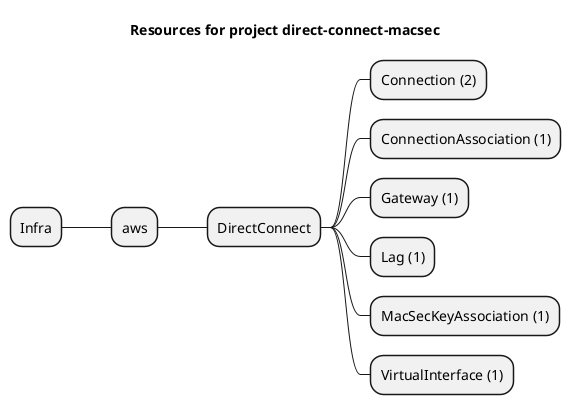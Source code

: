 @startmindmap
title Resources for project direct-connect-macsec
skinparam monochrome true
+ Infra
++ aws
+++ DirectConnect
++++ Connection (2)
++++ ConnectionAssociation (1)
++++ Gateway (1)
++++ Lag (1)
++++ MacSecKeyAssociation (1)
++++ VirtualInterface (1)
@endmindmap